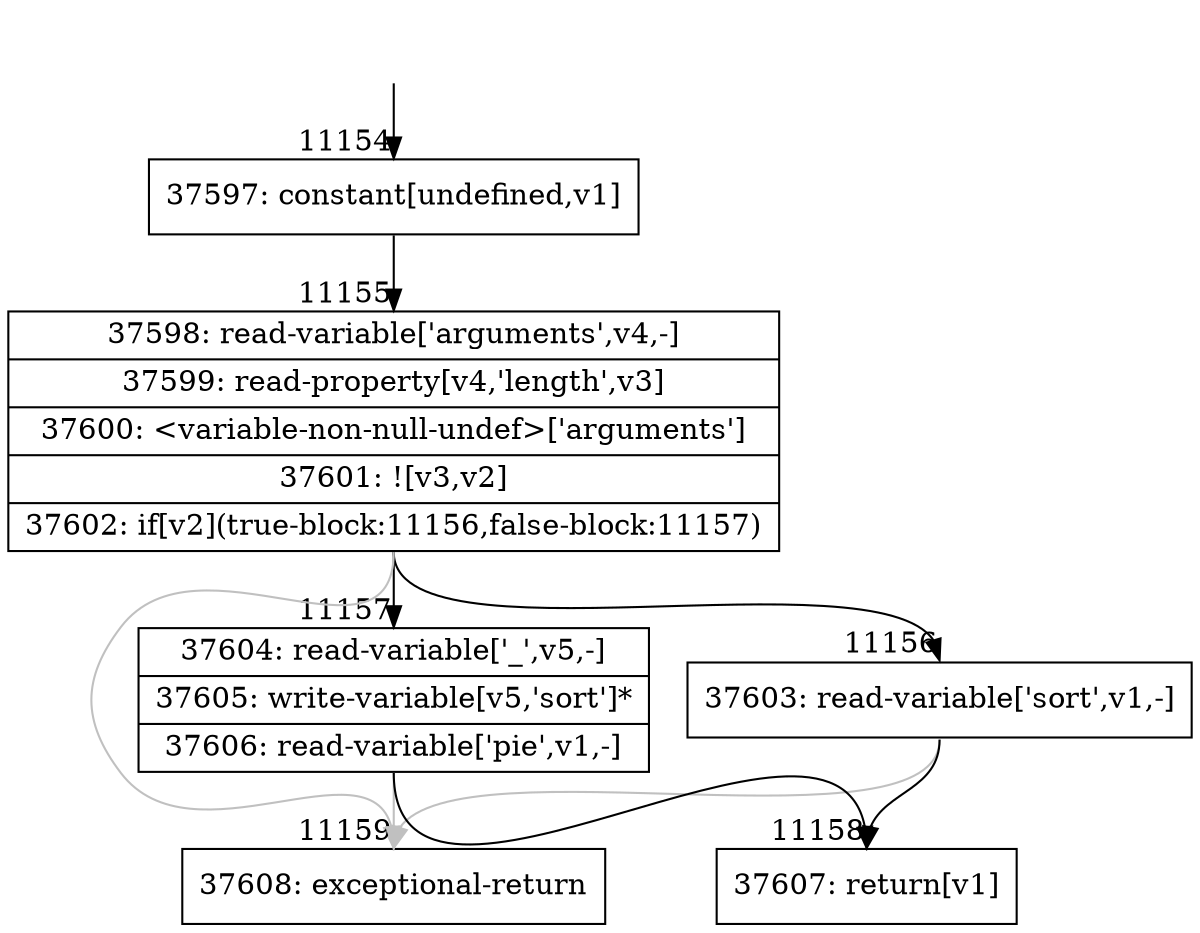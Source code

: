 digraph {
rankdir="TD"
BB_entry1025[shape=none,label=""];
BB_entry1025 -> BB11154 [tailport=s, headport=n, headlabel="    11154"]
BB11154 [shape=record label="{37597: constant[undefined,v1]}" ] 
BB11154 -> BB11155 [tailport=s, headport=n, headlabel="      11155"]
BB11155 [shape=record label="{37598: read-variable['arguments',v4,-]|37599: read-property[v4,'length',v3]|37600: \<variable-non-null-undef\>['arguments']|37601: ![v3,v2]|37602: if[v2](true-block:11156,false-block:11157)}" ] 
BB11155 -> BB11156 [tailport=s, headport=n, headlabel="      11156"]
BB11155 -> BB11157 [tailport=s, headport=n, headlabel="      11157"]
BB11155 -> BB11159 [tailport=s, headport=n, color=gray, headlabel="      11159"]
BB11156 [shape=record label="{37603: read-variable['sort',v1,-]}" ] 
BB11156 -> BB11158 [tailport=s, headport=n, headlabel="      11158"]
BB11156 -> BB11159 [tailport=s, headport=n, color=gray]
BB11157 [shape=record label="{37604: read-variable['_',v5,-]|37605: write-variable[v5,'sort']*|37606: read-variable['pie',v1,-]}" ] 
BB11157 -> BB11158 [tailport=s, headport=n]
BB11157 -> BB11159 [tailport=s, headport=n, color=gray]
BB11158 [shape=record label="{37607: return[v1]}" ] 
BB11159 [shape=record label="{37608: exceptional-return}" ] 
//#$~ 6630
}
